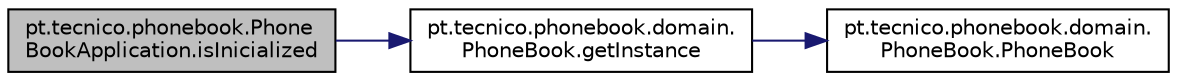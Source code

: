 digraph "pt.tecnico.phonebook.PhoneBookApplication.isInicialized"
{
  edge [fontname="Helvetica",fontsize="10",labelfontname="Helvetica",labelfontsize="10"];
  node [fontname="Helvetica",fontsize="10",shape=record];
  rankdir="LR";
  Node13 [label="pt.tecnico.phonebook.Phone\lBookApplication.isInicialized",height=0.2,width=0.4,color="black", fillcolor="grey75", style="filled", fontcolor="black"];
  Node13 -> Node14 [color="midnightblue",fontsize="10",style="solid",fontname="Helvetica"];
  Node14 [label="pt.tecnico.phonebook.domain.\lPhoneBook.getInstance",height=0.2,width=0.4,color="black", fillcolor="white", style="filled",URL="$classpt_1_1tecnico_1_1phonebook_1_1domain_1_1PhoneBook.html#a4713673e1ac82a999c8fb36b44c9c393"];
  Node14 -> Node15 [color="midnightblue",fontsize="10",style="solid",fontname="Helvetica"];
  Node15 [label="pt.tecnico.phonebook.domain.\lPhoneBook.PhoneBook",height=0.2,width=0.4,color="black", fillcolor="white", style="filled",URL="$classpt_1_1tecnico_1_1phonebook_1_1domain_1_1PhoneBook.html#af59e7c6b41881e9b0513fb8aa09d233e"];
}

